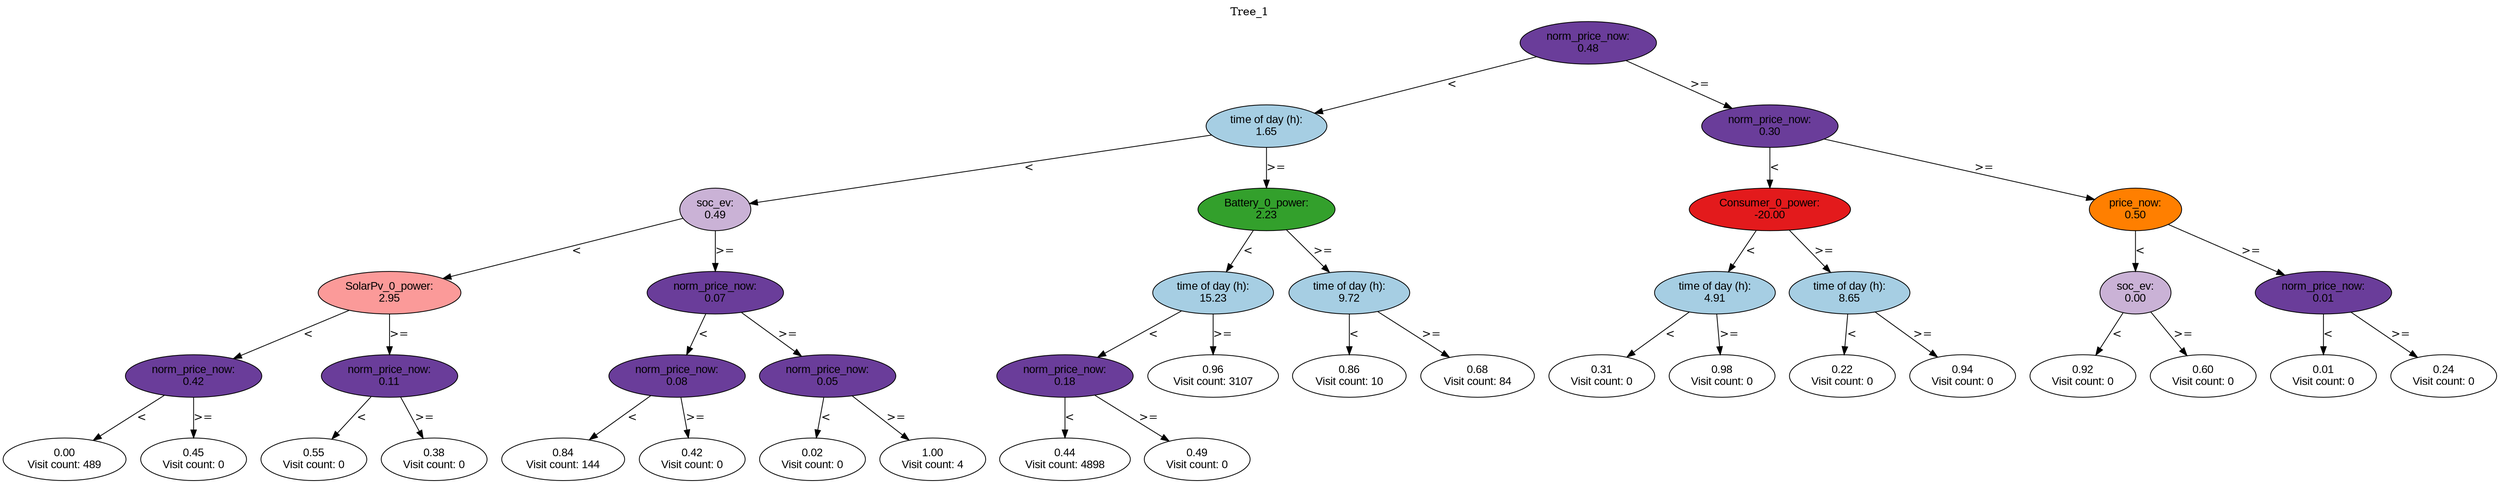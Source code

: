 digraph BST {
    node [fontname="Arial" style=filled colorscheme=paired12];
    0 [ label = "norm_price_now:
0.48" fillcolor=10];
    1 [ label = "time of day (h):
1.65" fillcolor=1];
    2 [ label = "soc_ev:
0.49" fillcolor=9];
    3 [ label = "SolarPv_0_power:
2.95" fillcolor=5];
    4 [ label = "norm_price_now:
0.42" fillcolor=10];
    5 [ label = "0.00
Visit count: 489" fillcolor=white];
    6 [ label = "0.45
Visit count: 0" fillcolor=white];
    7 [ label = "norm_price_now:
0.11" fillcolor=10];
    8 [ label = "0.55
Visit count: 0" fillcolor=white];
    9 [ label = "0.38
Visit count: 0" fillcolor=white];
    10 [ label = "norm_price_now:
0.07" fillcolor=10];
    11 [ label = "norm_price_now:
0.08" fillcolor=10];
    12 [ label = "0.84
Visit count: 144" fillcolor=white];
    13 [ label = "0.42
Visit count: 0" fillcolor=white];
    14 [ label = "norm_price_now:
0.05" fillcolor=10];
    15 [ label = "0.02
Visit count: 0" fillcolor=white];
    16 [ label = "1.00
Visit count: 4" fillcolor=white];
    17 [ label = "Battery_0_power:
2.23" fillcolor=4];
    18 [ label = "time of day (h):
15.23" fillcolor=1];
    19 [ label = "norm_price_now:
0.18" fillcolor=10];
    20 [ label = "0.44
Visit count: 4898" fillcolor=white];
    21 [ label = "0.49
Visit count: 0" fillcolor=white];
    22 [ label = "0.96
Visit count: 3107" fillcolor=white];
    23 [ label = "time of day (h):
9.72" fillcolor=1];
    24 [ label = "0.86
Visit count: 10" fillcolor=white];
    25 [ label = "0.68
Visit count: 84" fillcolor=white];
    26 [ label = "norm_price_now:
0.30" fillcolor=10];
    27 [ label = "Consumer_0_power:
-20.00" fillcolor=6];
    28 [ label = "time of day (h):
4.91" fillcolor=1];
    29 [ label = "0.31
Visit count: 0" fillcolor=white];
    30 [ label = "0.98
Visit count: 0" fillcolor=white];
    31 [ label = "time of day (h):
8.65" fillcolor=1];
    32 [ label = "0.22
Visit count: 0" fillcolor=white];
    33 [ label = "0.94
Visit count: 0" fillcolor=white];
    34 [ label = "price_now:
0.50" fillcolor=8];
    35 [ label = "soc_ev:
0.00" fillcolor=9];
    36 [ label = "0.92
Visit count: 0" fillcolor=white];
    37 [ label = "0.60
Visit count: 0" fillcolor=white];
    38 [ label = "norm_price_now:
0.01" fillcolor=10];
    39 [ label = "0.01
Visit count: 0" fillcolor=white];
    40 [ label = "0.24
Visit count: 0" fillcolor=white];

    0  -> 1[ label = "<"];
    0  -> 26[ label = ">="];
    1  -> 2[ label = "<"];
    1  -> 17[ label = ">="];
    2  -> 3[ label = "<"];
    2  -> 10[ label = ">="];
    3  -> 4[ label = "<"];
    3  -> 7[ label = ">="];
    4  -> 5[ label = "<"];
    4  -> 6[ label = ">="];
    7  -> 8[ label = "<"];
    7  -> 9[ label = ">="];
    10  -> 11[ label = "<"];
    10  -> 14[ label = ">="];
    11  -> 12[ label = "<"];
    11  -> 13[ label = ">="];
    14  -> 15[ label = "<"];
    14  -> 16[ label = ">="];
    17  -> 18[ label = "<"];
    17  -> 23[ label = ">="];
    18  -> 19[ label = "<"];
    18  -> 22[ label = ">="];
    19  -> 20[ label = "<"];
    19  -> 21[ label = ">="];
    23  -> 24[ label = "<"];
    23  -> 25[ label = ">="];
    26  -> 27[ label = "<"];
    26  -> 34[ label = ">="];
    27  -> 28[ label = "<"];
    27  -> 31[ label = ">="];
    28  -> 29[ label = "<"];
    28  -> 30[ label = ">="];
    31  -> 32[ label = "<"];
    31  -> 33[ label = ">="];
    34  -> 35[ label = "<"];
    34  -> 38[ label = ">="];
    35  -> 36[ label = "<"];
    35  -> 37[ label = ">="];
    38  -> 39[ label = "<"];
    38  -> 40[ label = ">="];

    labelloc="t";
    label="Tree_1";
}